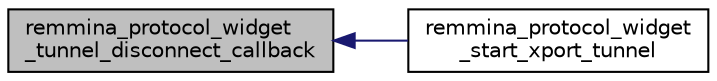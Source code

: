 digraph "remmina_protocol_widget_tunnel_disconnect_callback"
{
  edge [fontname="Helvetica",fontsize="10",labelfontname="Helvetica",labelfontsize="10"];
  node [fontname="Helvetica",fontsize="10",shape=record];
  rankdir="LR";
  Node4632 [label="remmina_protocol_widget\l_tunnel_disconnect_callback",height=0.2,width=0.4,color="black", fillcolor="grey75", style="filled", fontcolor="black"];
  Node4632 -> Node4633 [dir="back",color="midnightblue",fontsize="10",style="solid",fontname="Helvetica"];
  Node4633 [label="remmina_protocol_widget\l_start_xport_tunnel",height=0.2,width=0.4,color="black", fillcolor="white", style="filled",URL="$remmina__protocol__widget_8h.html#a172fa9cf2ce196c9846a3e47ea9036b4"];
}
